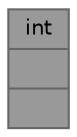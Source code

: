 digraph "int"
{
 // LATEX_PDF_SIZE
  bgcolor="transparent";
  edge [fontname=Helvetica,fontsize=10,labelfontname=Helvetica,labelfontsize=10];
  node [fontname=Helvetica,fontsize=10,shape=box,height=0.2,width=0.4];
  Node1 [shape=record,label="{int\n||}",height=0.2,width=0.4,color="gray40", fillcolor="grey60", style="filled", fontcolor="black",tooltip=" "];
}
